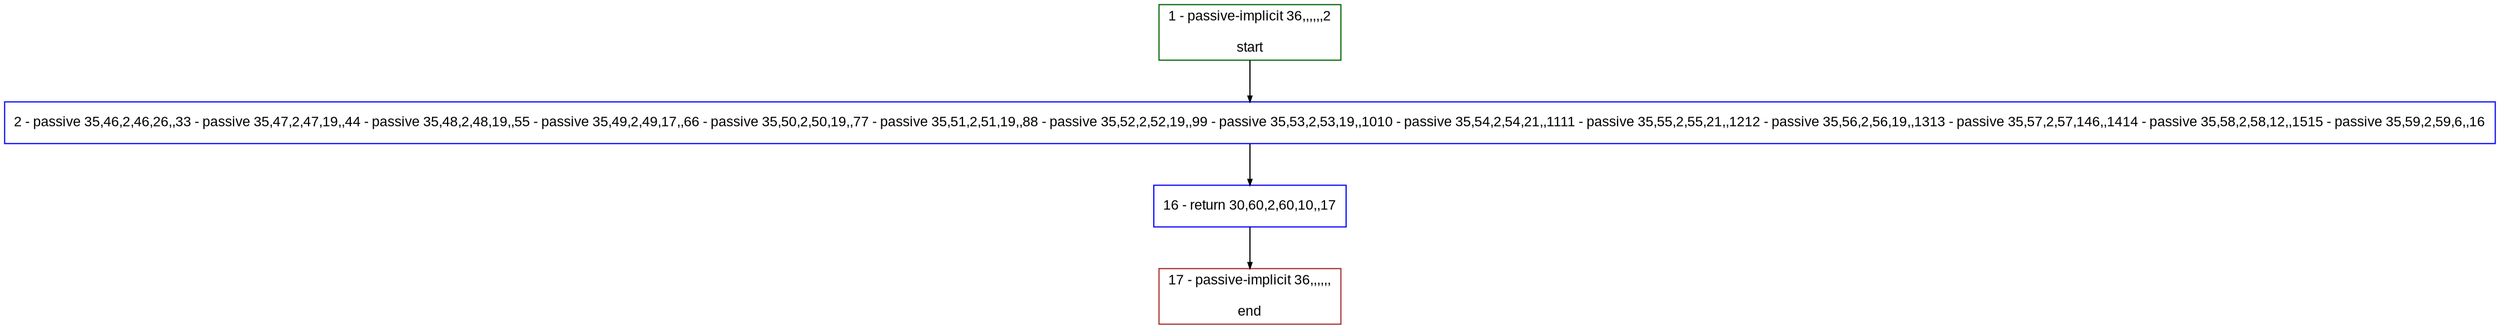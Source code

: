 digraph "" {
  graph [pack="true", label="", fontsize="12", packmode="clust", fontname="Arial", fillcolor="#FFFFCC", bgcolor="white", style="rounded,filled", compound="true"];
  node [node_initialized="no", label="", color="grey", fontsize="12", fillcolor="white", fontname="Arial", style="filled", shape="rectangle", compound="true", fixedsize="false"];
  edge [fontcolor="black", arrowhead="normal", arrowtail="none", arrowsize="0.5", ltail="", label="", color="black", fontsize="12", lhead="", fontname="Arial", dir="forward", compound="true"];
  __N1 [label="2 - passive 35,46,2,46,26,,33 - passive 35,47,2,47,19,,44 - passive 35,48,2,48,19,,55 - passive 35,49,2,49,17,,66 - passive 35,50,2,50,19,,77 - passive 35,51,2,51,19,,88 - passive 35,52,2,52,19,,99 - passive 35,53,2,53,19,,1010 - passive 35,54,2,54,21,,1111 - passive 35,55,2,55,21,,1212 - passive 35,56,2,56,19,,1313 - passive 35,57,2,57,146,,1414 - passive 35,58,2,58,12,,1515 - passive 35,59,2,59,6,,16", color="#0000ff", fillcolor="#ffffff", style="filled", shape="box"];
  __N2 [label="1 - passive-implicit 36,,,,,,2\n\nstart", color="#006400", fillcolor="#ffffff", style="filled", shape="box"];
  __N3 [label="16 - return 30,60,2,60,10,,17", color="#0000ff", fillcolor="#ffffff", style="filled", shape="box"];
  __N4 [label="17 - passive-implicit 36,,,,,,\n\nend", color="#a52a2a", fillcolor="#ffffff", style="filled", shape="box"];
  __N2 -> __N1 [arrowhead="normal", arrowtail="none", color="#000000", label="", dir="forward"];
  __N1 -> __N3 [arrowhead="normal", arrowtail="none", color="#000000", label="", dir="forward"];
  __N3 -> __N4 [arrowhead="normal", arrowtail="none", color="#000000", label="", dir="forward"];
}
